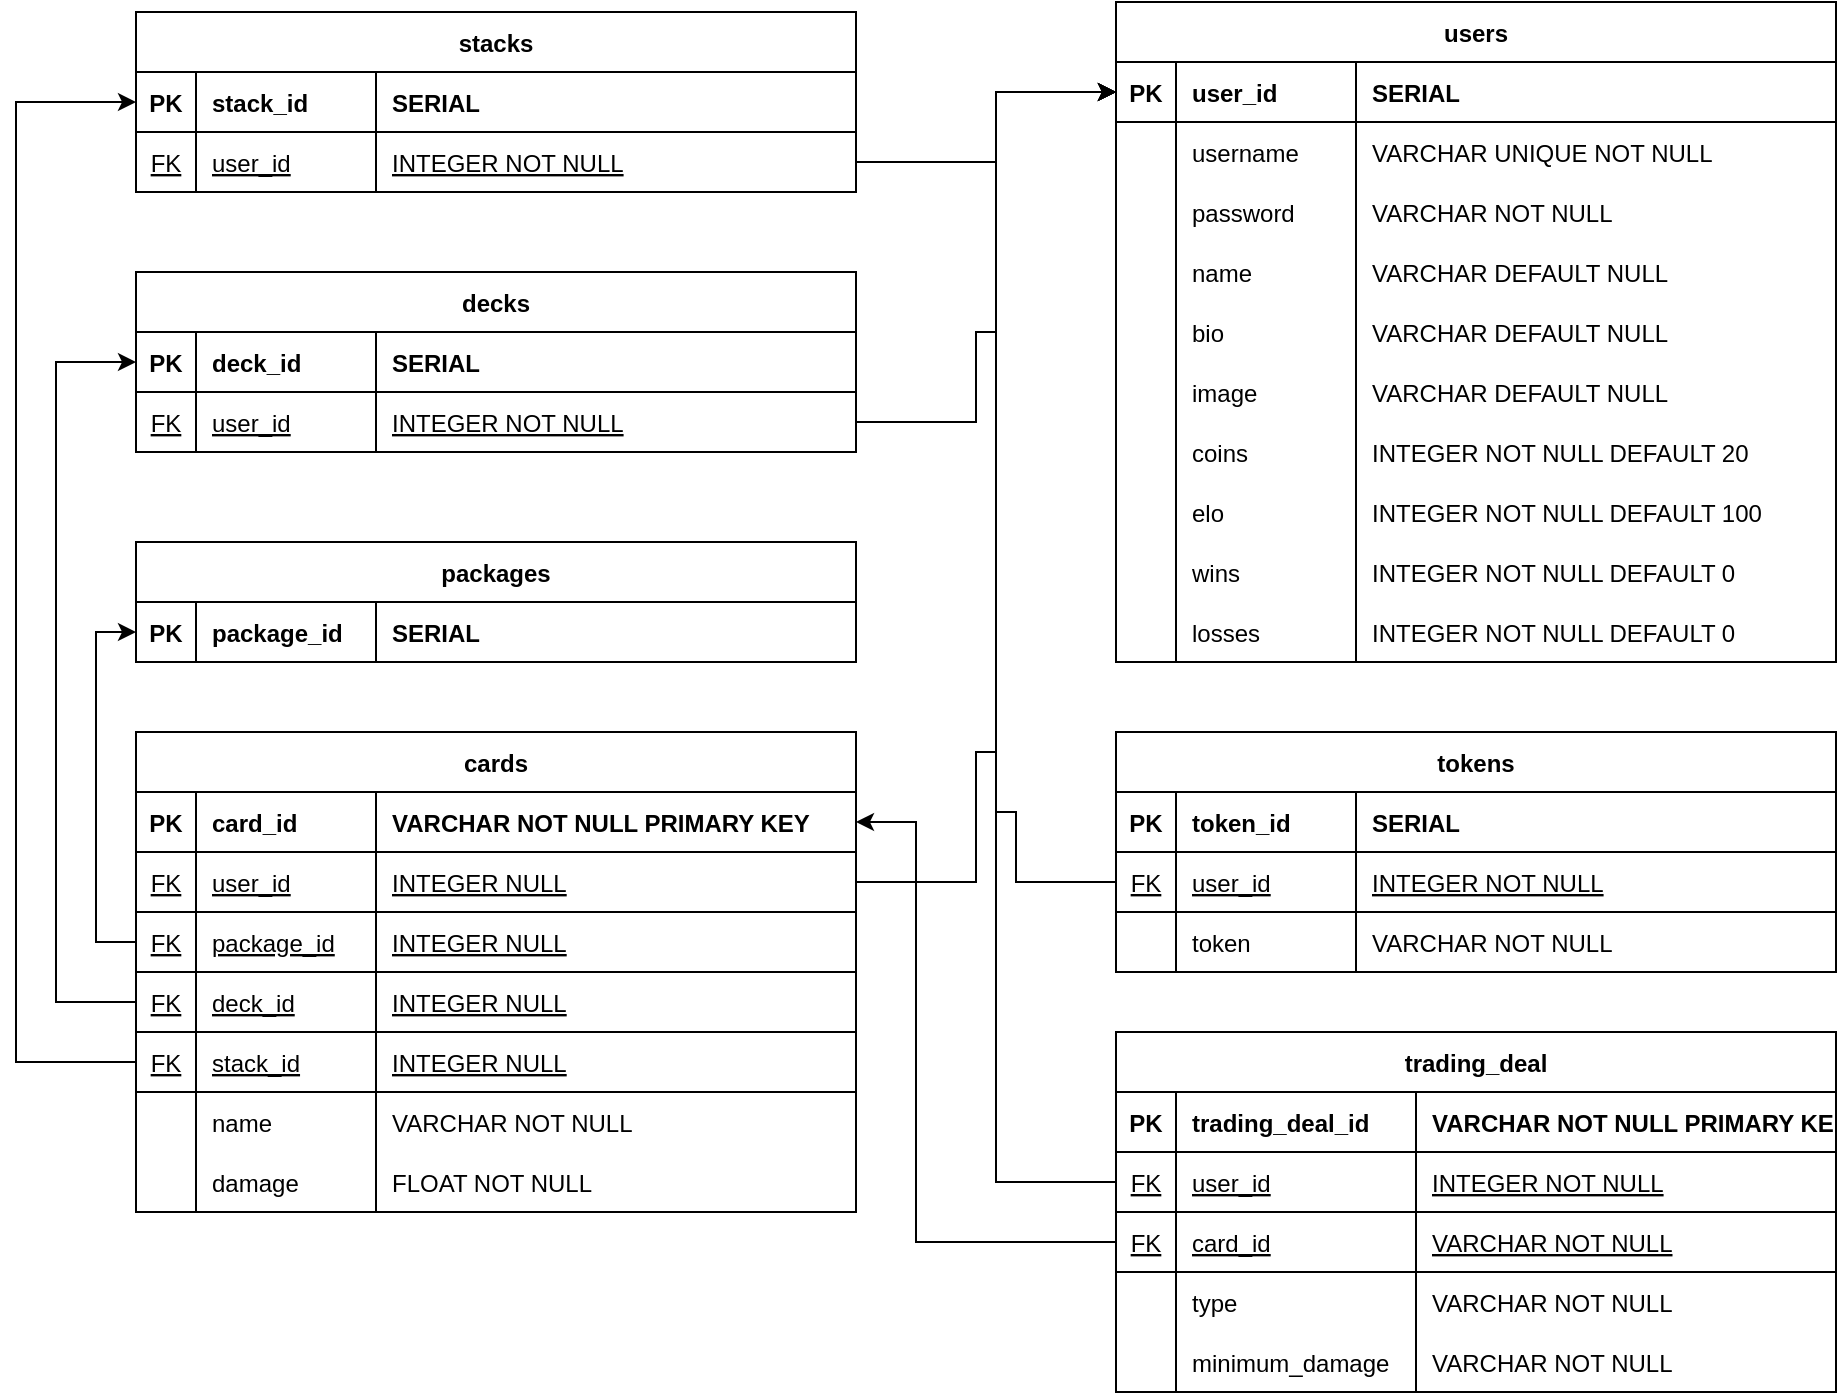 <mxfile version="20.7.4" type="device"><diagram id="R2lEEEUBdFMjLlhIrx00" name="Page-1"><mxGraphModel dx="1434" dy="2954" grid="1" gridSize="10" guides="1" tooltips="1" connect="1" arrows="1" fold="1" page="1" pageScale="1" pageWidth="850" pageHeight="1100" math="0" shadow="0" extFonts="Permanent Marker^https://fonts.googleapis.com/css?family=Permanent+Marker"><root><mxCell id="0"/><mxCell id="1" parent="0"/><mxCell id="C-vyLk0tnHw3VtMMgP7b-23" value="users" style="shape=table;startSize=30;container=1;collapsible=1;childLayout=tableLayout;fixedRows=1;rowLines=0;fontStyle=1;align=center;resizeLast=1;" parent="1" vertex="1"><mxGeometry x="580" y="-1225" width="360" height="330" as="geometry"/></mxCell><mxCell id="C-vyLk0tnHw3VtMMgP7b-24" value="" style="shape=partialRectangle;collapsible=0;dropTarget=0;pointerEvents=0;fillColor=none;points=[[0,0.5],[1,0.5]];portConstraint=eastwest;top=0;left=0;right=0;bottom=1;" parent="C-vyLk0tnHw3VtMMgP7b-23" vertex="1"><mxGeometry y="30" width="360" height="30" as="geometry"/></mxCell><mxCell id="C-vyLk0tnHw3VtMMgP7b-25" value="PK" style="shape=partialRectangle;overflow=hidden;connectable=0;fillColor=none;top=0;left=0;bottom=0;right=0;fontStyle=1;" parent="C-vyLk0tnHw3VtMMgP7b-24" vertex="1"><mxGeometry width="30" height="30" as="geometry"><mxRectangle width="30" height="30" as="alternateBounds"/></mxGeometry></mxCell><mxCell id="C-vyLk0tnHw3VtMMgP7b-26" value="user_id" style="shape=partialRectangle;overflow=hidden;connectable=0;fillColor=none;top=0;left=0;bottom=0;right=0;align=left;spacingLeft=6;fontStyle=1;" parent="C-vyLk0tnHw3VtMMgP7b-24" vertex="1"><mxGeometry x="30" width="90" height="30" as="geometry"><mxRectangle width="90" height="30" as="alternateBounds"/></mxGeometry></mxCell><mxCell id="rSZp_omlOljkNJAU138e-1" value="SERIAL" style="shape=partialRectangle;overflow=hidden;connectable=0;fillColor=none;top=0;left=0;bottom=0;right=0;align=left;spacingLeft=6;fontStyle=1;" parent="C-vyLk0tnHw3VtMMgP7b-24" vertex="1"><mxGeometry x="120" width="240" height="30" as="geometry"><mxRectangle width="240" height="30" as="alternateBounds"/></mxGeometry></mxCell><mxCell id="SYogn2yczXqjX1dVd2ok-5" style="shape=partialRectangle;collapsible=0;dropTarget=0;pointerEvents=0;fillColor=none;points=[[0,0.5],[1,0.5]];portConstraint=eastwest;top=0;left=0;right=0;bottom=0;" parent="C-vyLk0tnHw3VtMMgP7b-23" vertex="1"><mxGeometry y="60" width="360" height="30" as="geometry"/></mxCell><mxCell id="SYogn2yczXqjX1dVd2ok-6" style="shape=partialRectangle;overflow=hidden;connectable=0;fillColor=none;top=0;left=0;bottom=0;right=0;" parent="SYogn2yczXqjX1dVd2ok-5" vertex="1"><mxGeometry width="30" height="30" as="geometry"><mxRectangle width="30" height="30" as="alternateBounds"/></mxGeometry></mxCell><mxCell id="SYogn2yczXqjX1dVd2ok-7" value="username" style="shape=partialRectangle;overflow=hidden;connectable=0;fillColor=none;top=0;left=0;bottom=0;right=0;align=left;spacingLeft=6;" parent="SYogn2yczXqjX1dVd2ok-5" vertex="1"><mxGeometry x="30" width="90" height="30" as="geometry"><mxRectangle width="90" height="30" as="alternateBounds"/></mxGeometry></mxCell><mxCell id="SYogn2yczXqjX1dVd2ok-8" value="VARCHAR UNIQUE NOT NULL" style="shape=partialRectangle;overflow=hidden;connectable=0;fillColor=none;top=0;left=0;bottom=0;right=0;align=left;spacingLeft=6;" parent="SYogn2yczXqjX1dVd2ok-5" vertex="1"><mxGeometry x="120" width="240" height="30" as="geometry"><mxRectangle width="240" height="30" as="alternateBounds"/></mxGeometry></mxCell><mxCell id="rSZp_omlOljkNJAU138e-3" style="shape=partialRectangle;collapsible=0;dropTarget=0;pointerEvents=0;fillColor=none;points=[[0,0.5],[1,0.5]];portConstraint=eastwest;top=0;left=0;right=0;bottom=0;" parent="C-vyLk0tnHw3VtMMgP7b-23" vertex="1"><mxGeometry y="90" width="360" height="30" as="geometry"/></mxCell><mxCell id="rSZp_omlOljkNJAU138e-4" style="shape=partialRectangle;overflow=hidden;connectable=0;fillColor=none;top=0;left=0;bottom=0;right=0;" parent="rSZp_omlOljkNJAU138e-3" vertex="1"><mxGeometry width="30" height="30" as="geometry"><mxRectangle width="30" height="30" as="alternateBounds"/></mxGeometry></mxCell><mxCell id="rSZp_omlOljkNJAU138e-5" value="password" style="shape=partialRectangle;overflow=hidden;connectable=0;fillColor=none;top=0;left=0;bottom=0;right=0;align=left;spacingLeft=6;" parent="rSZp_omlOljkNJAU138e-3" vertex="1"><mxGeometry x="30" width="90" height="30" as="geometry"><mxRectangle width="90" height="30" as="alternateBounds"/></mxGeometry></mxCell><mxCell id="rSZp_omlOljkNJAU138e-6" value="VARCHAR NOT NULL" style="shape=partialRectangle;overflow=hidden;connectable=0;fillColor=none;top=0;left=0;bottom=0;right=0;align=left;spacingLeft=6;" parent="rSZp_omlOljkNJAU138e-3" vertex="1"><mxGeometry x="120" width="240" height="30" as="geometry"><mxRectangle width="240" height="30" as="alternateBounds"/></mxGeometry></mxCell><mxCell id="SYogn2yczXqjX1dVd2ok-9" style="shape=partialRectangle;collapsible=0;dropTarget=0;pointerEvents=0;fillColor=none;points=[[0,0.5],[1,0.5]];portConstraint=eastwest;top=0;left=0;right=0;bottom=0;" parent="C-vyLk0tnHw3VtMMgP7b-23" vertex="1"><mxGeometry y="120" width="360" height="30" as="geometry"/></mxCell><mxCell id="SYogn2yczXqjX1dVd2ok-10" style="shape=partialRectangle;overflow=hidden;connectable=0;fillColor=none;top=0;left=0;bottom=0;right=0;" parent="SYogn2yczXqjX1dVd2ok-9" vertex="1"><mxGeometry width="30" height="30" as="geometry"><mxRectangle width="30" height="30" as="alternateBounds"/></mxGeometry></mxCell><mxCell id="SYogn2yczXqjX1dVd2ok-11" value="name" style="shape=partialRectangle;overflow=hidden;connectable=0;fillColor=none;top=0;left=0;bottom=0;right=0;align=left;spacingLeft=6;" parent="SYogn2yczXqjX1dVd2ok-9" vertex="1"><mxGeometry x="30" width="90" height="30" as="geometry"><mxRectangle width="90" height="30" as="alternateBounds"/></mxGeometry></mxCell><mxCell id="SYogn2yczXqjX1dVd2ok-12" value="VARCHAR DEFAULT NULL" style="shape=partialRectangle;overflow=hidden;connectable=0;fillColor=none;top=0;left=0;bottom=0;right=0;align=left;spacingLeft=6;" parent="SYogn2yczXqjX1dVd2ok-9" vertex="1"><mxGeometry x="120" width="240" height="30" as="geometry"><mxRectangle width="240" height="30" as="alternateBounds"/></mxGeometry></mxCell><mxCell id="SYogn2yczXqjX1dVd2ok-17" style="shape=partialRectangle;collapsible=0;dropTarget=0;pointerEvents=0;fillColor=none;points=[[0,0.5],[1,0.5]];portConstraint=eastwest;top=0;left=0;right=0;bottom=0;" parent="C-vyLk0tnHw3VtMMgP7b-23" vertex="1"><mxGeometry y="150" width="360" height="30" as="geometry"/></mxCell><mxCell id="SYogn2yczXqjX1dVd2ok-18" style="shape=partialRectangle;overflow=hidden;connectable=0;fillColor=none;top=0;left=0;bottom=0;right=0;" parent="SYogn2yczXqjX1dVd2ok-17" vertex="1"><mxGeometry width="30" height="30" as="geometry"><mxRectangle width="30" height="30" as="alternateBounds"/></mxGeometry></mxCell><mxCell id="SYogn2yczXqjX1dVd2ok-19" value="bio" style="shape=partialRectangle;overflow=hidden;connectable=0;fillColor=none;top=0;left=0;bottom=0;right=0;align=left;spacingLeft=6;" parent="SYogn2yczXqjX1dVd2ok-17" vertex="1"><mxGeometry x="30" width="90" height="30" as="geometry"><mxRectangle width="90" height="30" as="alternateBounds"/></mxGeometry></mxCell><mxCell id="SYogn2yczXqjX1dVd2ok-20" value="VARCHAR DEFAULT NULL" style="shape=partialRectangle;overflow=hidden;connectable=0;fillColor=none;top=0;left=0;bottom=0;right=0;align=left;spacingLeft=6;" parent="SYogn2yczXqjX1dVd2ok-17" vertex="1"><mxGeometry x="120" width="240" height="30" as="geometry"><mxRectangle width="240" height="30" as="alternateBounds"/></mxGeometry></mxCell><mxCell id="SYogn2yczXqjX1dVd2ok-21" style="shape=partialRectangle;collapsible=0;dropTarget=0;pointerEvents=0;fillColor=none;points=[[0,0.5],[1,0.5]];portConstraint=eastwest;top=0;left=0;right=0;bottom=0;" parent="C-vyLk0tnHw3VtMMgP7b-23" vertex="1"><mxGeometry y="180" width="360" height="30" as="geometry"/></mxCell><mxCell id="SYogn2yczXqjX1dVd2ok-22" style="shape=partialRectangle;overflow=hidden;connectable=0;fillColor=none;top=0;left=0;bottom=0;right=0;" parent="SYogn2yczXqjX1dVd2ok-21" vertex="1"><mxGeometry width="30" height="30" as="geometry"><mxRectangle width="30" height="30" as="alternateBounds"/></mxGeometry></mxCell><mxCell id="SYogn2yczXqjX1dVd2ok-23" value="image" style="shape=partialRectangle;overflow=hidden;connectable=0;fillColor=none;top=0;left=0;bottom=0;right=0;align=left;spacingLeft=6;" parent="SYogn2yczXqjX1dVd2ok-21" vertex="1"><mxGeometry x="30" width="90" height="30" as="geometry"><mxRectangle width="90" height="30" as="alternateBounds"/></mxGeometry></mxCell><mxCell id="SYogn2yczXqjX1dVd2ok-24" value="VARCHAR DEFAULT NULL" style="shape=partialRectangle;overflow=hidden;connectable=0;fillColor=none;top=0;left=0;bottom=0;right=0;align=left;spacingLeft=6;" parent="SYogn2yczXqjX1dVd2ok-21" vertex="1"><mxGeometry x="120" width="240" height="30" as="geometry"><mxRectangle width="240" height="30" as="alternateBounds"/></mxGeometry></mxCell><mxCell id="rSZp_omlOljkNJAU138e-19" style="shape=partialRectangle;collapsible=0;dropTarget=0;pointerEvents=0;fillColor=none;points=[[0,0.5],[1,0.5]];portConstraint=eastwest;top=0;left=0;right=0;bottom=0;" parent="C-vyLk0tnHw3VtMMgP7b-23" vertex="1"><mxGeometry y="210" width="360" height="30" as="geometry"/></mxCell><mxCell id="rSZp_omlOljkNJAU138e-20" style="shape=partialRectangle;overflow=hidden;connectable=0;fillColor=none;top=0;left=0;bottom=0;right=0;" parent="rSZp_omlOljkNJAU138e-19" vertex="1"><mxGeometry width="30" height="30" as="geometry"><mxRectangle width="30" height="30" as="alternateBounds"/></mxGeometry></mxCell><mxCell id="rSZp_omlOljkNJAU138e-21" value="coins" style="shape=partialRectangle;overflow=hidden;connectable=0;fillColor=none;top=0;left=0;bottom=0;right=0;align=left;spacingLeft=6;" parent="rSZp_omlOljkNJAU138e-19" vertex="1"><mxGeometry x="30" width="90" height="30" as="geometry"><mxRectangle width="90" height="30" as="alternateBounds"/></mxGeometry></mxCell><mxCell id="rSZp_omlOljkNJAU138e-22" value="INTEGER NOT NULL DEFAULT 20" style="shape=partialRectangle;overflow=hidden;connectable=0;fillColor=none;top=0;left=0;bottom=0;right=0;align=left;spacingLeft=6;" parent="rSZp_omlOljkNJAU138e-19" vertex="1"><mxGeometry x="120" width="240" height="30" as="geometry"><mxRectangle width="240" height="30" as="alternateBounds"/></mxGeometry></mxCell><mxCell id="rSZp_omlOljkNJAU138e-15" style="shape=partialRectangle;collapsible=0;dropTarget=0;pointerEvents=0;fillColor=none;points=[[0,0.5],[1,0.5]];portConstraint=eastwest;top=0;left=0;right=0;bottom=0;" parent="C-vyLk0tnHw3VtMMgP7b-23" vertex="1"><mxGeometry y="240" width="360" height="30" as="geometry"/></mxCell><mxCell id="rSZp_omlOljkNJAU138e-16" style="shape=partialRectangle;overflow=hidden;connectable=0;fillColor=none;top=0;left=0;bottom=0;right=0;" parent="rSZp_omlOljkNJAU138e-15" vertex="1"><mxGeometry width="30" height="30" as="geometry"><mxRectangle width="30" height="30" as="alternateBounds"/></mxGeometry></mxCell><mxCell id="rSZp_omlOljkNJAU138e-17" value="elo" style="shape=partialRectangle;overflow=hidden;connectable=0;fillColor=none;top=0;left=0;bottom=0;right=0;align=left;spacingLeft=6;" parent="rSZp_omlOljkNJAU138e-15" vertex="1"><mxGeometry x="30" width="90" height="30" as="geometry"><mxRectangle width="90" height="30" as="alternateBounds"/></mxGeometry></mxCell><mxCell id="rSZp_omlOljkNJAU138e-18" value="INTEGER NOT NULL DEFAULT 100" style="shape=partialRectangle;overflow=hidden;connectable=0;fillColor=none;top=0;left=0;bottom=0;right=0;align=left;spacingLeft=6;" parent="rSZp_omlOljkNJAU138e-15" vertex="1"><mxGeometry x="120" width="240" height="30" as="geometry"><mxRectangle width="240" height="30" as="alternateBounds"/></mxGeometry></mxCell><mxCell id="SYogn2yczXqjX1dVd2ok-25" style="shape=partialRectangle;collapsible=0;dropTarget=0;pointerEvents=0;fillColor=none;points=[[0,0.5],[1,0.5]];portConstraint=eastwest;top=0;left=0;right=0;bottom=0;" parent="C-vyLk0tnHw3VtMMgP7b-23" vertex="1"><mxGeometry y="270" width="360" height="30" as="geometry"/></mxCell><mxCell id="SYogn2yczXqjX1dVd2ok-26" style="shape=partialRectangle;overflow=hidden;connectable=0;fillColor=none;top=0;left=0;bottom=0;right=0;" parent="SYogn2yczXqjX1dVd2ok-25" vertex="1"><mxGeometry width="30" height="30" as="geometry"><mxRectangle width="30" height="30" as="alternateBounds"/></mxGeometry></mxCell><mxCell id="SYogn2yczXqjX1dVd2ok-27" value="wins" style="shape=partialRectangle;overflow=hidden;connectable=0;fillColor=none;top=0;left=0;bottom=0;right=0;align=left;spacingLeft=6;" parent="SYogn2yczXqjX1dVd2ok-25" vertex="1"><mxGeometry x="30" width="90" height="30" as="geometry"><mxRectangle width="90" height="30" as="alternateBounds"/></mxGeometry></mxCell><mxCell id="SYogn2yczXqjX1dVd2ok-28" value="INTEGER NOT NULL DEFAULT 0" style="shape=partialRectangle;overflow=hidden;connectable=0;fillColor=none;top=0;left=0;bottom=0;right=0;align=left;spacingLeft=6;" parent="SYogn2yczXqjX1dVd2ok-25" vertex="1"><mxGeometry x="120" width="240" height="30" as="geometry"><mxRectangle width="240" height="30" as="alternateBounds"/></mxGeometry></mxCell><mxCell id="SYogn2yczXqjX1dVd2ok-29" style="shape=partialRectangle;collapsible=0;dropTarget=0;pointerEvents=0;fillColor=none;points=[[0,0.5],[1,0.5]];portConstraint=eastwest;top=0;left=0;right=0;bottom=0;" parent="C-vyLk0tnHw3VtMMgP7b-23" vertex="1"><mxGeometry y="300" width="360" height="30" as="geometry"/></mxCell><mxCell id="SYogn2yczXqjX1dVd2ok-30" style="shape=partialRectangle;overflow=hidden;connectable=0;fillColor=none;top=0;left=0;bottom=0;right=0;" parent="SYogn2yczXqjX1dVd2ok-29" vertex="1"><mxGeometry width="30" height="30" as="geometry"><mxRectangle width="30" height="30" as="alternateBounds"/></mxGeometry></mxCell><mxCell id="SYogn2yczXqjX1dVd2ok-31" value="losses" style="shape=partialRectangle;overflow=hidden;connectable=0;fillColor=none;top=0;left=0;bottom=0;right=0;align=left;spacingLeft=6;" parent="SYogn2yczXqjX1dVd2ok-29" vertex="1"><mxGeometry x="30" width="90" height="30" as="geometry"><mxRectangle width="90" height="30" as="alternateBounds"/></mxGeometry></mxCell><mxCell id="SYogn2yczXqjX1dVd2ok-32" value="INTEGER NOT NULL DEFAULT 0" style="shape=partialRectangle;overflow=hidden;connectable=0;fillColor=none;top=0;left=0;bottom=0;right=0;align=left;spacingLeft=6;" parent="SYogn2yczXqjX1dVd2ok-29" vertex="1"><mxGeometry x="120" width="240" height="30" as="geometry"><mxRectangle width="240" height="30" as="alternateBounds"/></mxGeometry></mxCell><mxCell id="rSZp_omlOljkNJAU138e-23" value="cards" style="shape=table;startSize=30;container=1;collapsible=1;childLayout=tableLayout;fixedRows=1;rowLines=0;fontStyle=1;align=center;resizeLast=1;" parent="1" vertex="1"><mxGeometry x="90" y="-860" width="360" height="240" as="geometry"/></mxCell><mxCell id="rSZp_omlOljkNJAU138e-24" value="" style="shape=partialRectangle;collapsible=0;dropTarget=0;pointerEvents=0;fillColor=none;points=[[0,0.5],[1,0.5]];portConstraint=eastwest;top=0;left=0;right=0;bottom=1;" parent="rSZp_omlOljkNJAU138e-23" vertex="1"><mxGeometry y="30" width="360" height="30" as="geometry"/></mxCell><mxCell id="rSZp_omlOljkNJAU138e-25" value="PK" style="shape=partialRectangle;overflow=hidden;connectable=0;fillColor=none;top=0;left=0;bottom=0;right=0;fontStyle=1;" parent="rSZp_omlOljkNJAU138e-24" vertex="1"><mxGeometry width="30" height="30" as="geometry"><mxRectangle width="30" height="30" as="alternateBounds"/></mxGeometry></mxCell><mxCell id="rSZp_omlOljkNJAU138e-26" value="card_id" style="shape=partialRectangle;overflow=hidden;connectable=0;fillColor=none;top=0;left=0;bottom=0;right=0;align=left;spacingLeft=6;fontStyle=1;" parent="rSZp_omlOljkNJAU138e-24" vertex="1"><mxGeometry x="30" width="90" height="30" as="geometry"><mxRectangle width="90" height="30" as="alternateBounds"/></mxGeometry></mxCell><mxCell id="rSZp_omlOljkNJAU138e-27" value="VARCHAR NOT NULL PRIMARY KEY" style="shape=partialRectangle;overflow=hidden;connectable=0;fillColor=none;top=0;left=0;bottom=0;right=0;align=left;spacingLeft=6;fontStyle=1;" parent="rSZp_omlOljkNJAU138e-24" vertex="1"><mxGeometry x="120" width="240" height="30" as="geometry"><mxRectangle width="240" height="30" as="alternateBounds"/></mxGeometry></mxCell><mxCell id="Qc7OhtbGUV7cJ6uBpTXc-5" style="shape=partialRectangle;collapsible=0;dropTarget=0;pointerEvents=0;fillColor=none;points=[[0,0.5],[1,0.5]];portConstraint=eastwest;top=0;left=0;right=0;bottom=1;" parent="rSZp_omlOljkNJAU138e-23" vertex="1"><mxGeometry y="60" width="360" height="30" as="geometry"/></mxCell><mxCell id="Qc7OhtbGUV7cJ6uBpTXc-6" value="FK" style="shape=partialRectangle;overflow=hidden;connectable=0;fillColor=none;top=0;left=0;bottom=0;right=0;fontStyle=4;" parent="Qc7OhtbGUV7cJ6uBpTXc-5" vertex="1"><mxGeometry width="30" height="30" as="geometry"><mxRectangle width="30" height="30" as="alternateBounds"/></mxGeometry></mxCell><mxCell id="Qc7OhtbGUV7cJ6uBpTXc-7" value="user_id" style="shape=partialRectangle;overflow=hidden;connectable=0;fillColor=none;top=0;left=0;bottom=0;right=0;align=left;spacingLeft=6;fontStyle=4;" parent="Qc7OhtbGUV7cJ6uBpTXc-5" vertex="1"><mxGeometry x="30" width="90" height="30" as="geometry"><mxRectangle width="90" height="30" as="alternateBounds"/></mxGeometry></mxCell><mxCell id="Qc7OhtbGUV7cJ6uBpTXc-8" value="INTEGER NULL" style="shape=partialRectangle;overflow=hidden;connectable=0;fillColor=none;top=0;left=0;bottom=0;right=0;align=left;spacingLeft=6;fontStyle=4;" parent="Qc7OhtbGUV7cJ6uBpTXc-5" vertex="1"><mxGeometry x="120" width="240" height="30" as="geometry"><mxRectangle width="240" height="30" as="alternateBounds"/></mxGeometry></mxCell><mxCell id="sDhqu9WBD3jrt-rAg6xA-1" style="shape=partialRectangle;collapsible=0;dropTarget=0;pointerEvents=0;fillColor=none;points=[[0,0.5],[1,0.5]];portConstraint=eastwest;top=0;left=0;right=0;bottom=1;" vertex="1" parent="rSZp_omlOljkNJAU138e-23"><mxGeometry y="90" width="360" height="30" as="geometry"/></mxCell><mxCell id="sDhqu9WBD3jrt-rAg6xA-2" value="FK" style="shape=partialRectangle;overflow=hidden;connectable=0;fillColor=none;top=0;left=0;bottom=0;right=0;fontStyle=4;" vertex="1" parent="sDhqu9WBD3jrt-rAg6xA-1"><mxGeometry width="30" height="30" as="geometry"><mxRectangle width="30" height="30" as="alternateBounds"/></mxGeometry></mxCell><mxCell id="sDhqu9WBD3jrt-rAg6xA-3" value="package_id" style="shape=partialRectangle;overflow=hidden;connectable=0;fillColor=none;top=0;left=0;bottom=0;right=0;align=left;spacingLeft=6;fontStyle=4;" vertex="1" parent="sDhqu9WBD3jrt-rAg6xA-1"><mxGeometry x="30" width="90" height="30" as="geometry"><mxRectangle width="90" height="30" as="alternateBounds"/></mxGeometry></mxCell><mxCell id="sDhqu9WBD3jrt-rAg6xA-4" value="INTEGER NULL" style="shape=partialRectangle;overflow=hidden;connectable=0;fillColor=none;top=0;left=0;bottom=0;right=0;align=left;spacingLeft=6;fontStyle=4;" vertex="1" parent="sDhqu9WBD3jrt-rAg6xA-1"><mxGeometry x="120" width="240" height="30" as="geometry"><mxRectangle width="240" height="30" as="alternateBounds"/></mxGeometry></mxCell><mxCell id="sDhqu9WBD3jrt-rAg6xA-9" style="shape=partialRectangle;collapsible=0;dropTarget=0;pointerEvents=0;fillColor=none;points=[[0,0.5],[1,0.5]];portConstraint=eastwest;top=0;left=0;right=0;bottom=1;" vertex="1" parent="rSZp_omlOljkNJAU138e-23"><mxGeometry y="120" width="360" height="30" as="geometry"/></mxCell><mxCell id="sDhqu9WBD3jrt-rAg6xA-10" value="FK" style="shape=partialRectangle;overflow=hidden;connectable=0;fillColor=none;top=0;left=0;bottom=0;right=0;fontStyle=4;" vertex="1" parent="sDhqu9WBD3jrt-rAg6xA-9"><mxGeometry width="30" height="30" as="geometry"><mxRectangle width="30" height="30" as="alternateBounds"/></mxGeometry></mxCell><mxCell id="sDhqu9WBD3jrt-rAg6xA-11" value="deck_id" style="shape=partialRectangle;overflow=hidden;connectable=0;fillColor=none;top=0;left=0;bottom=0;right=0;align=left;spacingLeft=6;fontStyle=4;" vertex="1" parent="sDhqu9WBD3jrt-rAg6xA-9"><mxGeometry x="30" width="90" height="30" as="geometry"><mxRectangle width="90" height="30" as="alternateBounds"/></mxGeometry></mxCell><mxCell id="sDhqu9WBD3jrt-rAg6xA-12" value="INTEGER NULL" style="shape=partialRectangle;overflow=hidden;connectable=0;fillColor=none;top=0;left=0;bottom=0;right=0;align=left;spacingLeft=6;fontStyle=4;" vertex="1" parent="sDhqu9WBD3jrt-rAg6xA-9"><mxGeometry x="120" width="240" height="30" as="geometry"><mxRectangle width="240" height="30" as="alternateBounds"/></mxGeometry></mxCell><mxCell id="sDhqu9WBD3jrt-rAg6xA-5" style="shape=partialRectangle;collapsible=0;dropTarget=0;pointerEvents=0;fillColor=none;points=[[0,0.5],[1,0.5]];portConstraint=eastwest;top=0;left=0;right=0;bottom=1;" vertex="1" parent="rSZp_omlOljkNJAU138e-23"><mxGeometry y="150" width="360" height="30" as="geometry"/></mxCell><mxCell id="sDhqu9WBD3jrt-rAg6xA-6" value="FK" style="shape=partialRectangle;overflow=hidden;connectable=0;fillColor=none;top=0;left=0;bottom=0;right=0;fontStyle=4;" vertex="1" parent="sDhqu9WBD3jrt-rAg6xA-5"><mxGeometry width="30" height="30" as="geometry"><mxRectangle width="30" height="30" as="alternateBounds"/></mxGeometry></mxCell><mxCell id="sDhqu9WBD3jrt-rAg6xA-7" value="stack_id" style="shape=partialRectangle;overflow=hidden;connectable=0;fillColor=none;top=0;left=0;bottom=0;right=0;align=left;spacingLeft=6;fontStyle=4;" vertex="1" parent="sDhqu9WBD3jrt-rAg6xA-5"><mxGeometry x="30" width="90" height="30" as="geometry"><mxRectangle width="90" height="30" as="alternateBounds"/></mxGeometry></mxCell><mxCell id="sDhqu9WBD3jrt-rAg6xA-8" value="INTEGER NULL" style="shape=partialRectangle;overflow=hidden;connectable=0;fillColor=none;top=0;left=0;bottom=0;right=0;align=left;spacingLeft=6;fontStyle=4;" vertex="1" parent="sDhqu9WBD3jrt-rAg6xA-5"><mxGeometry x="120" width="240" height="30" as="geometry"><mxRectangle width="240" height="30" as="alternateBounds"/></mxGeometry></mxCell><mxCell id="rSZp_omlOljkNJAU138e-32" value="" style="shape=partialRectangle;collapsible=0;dropTarget=0;pointerEvents=0;fillColor=none;points=[[0,0.5],[1,0.5]];portConstraint=eastwest;top=0;left=0;right=0;bottom=0;" parent="rSZp_omlOljkNJAU138e-23" vertex="1"><mxGeometry y="180" width="360" height="30" as="geometry"/></mxCell><mxCell id="rSZp_omlOljkNJAU138e-33" value="" style="shape=partialRectangle;overflow=hidden;connectable=0;fillColor=none;top=0;left=0;bottom=0;right=0;" parent="rSZp_omlOljkNJAU138e-32" vertex="1"><mxGeometry width="30" height="30" as="geometry"><mxRectangle width="30" height="30" as="alternateBounds"/></mxGeometry></mxCell><mxCell id="rSZp_omlOljkNJAU138e-34" value="name" style="shape=partialRectangle;overflow=hidden;connectable=0;fillColor=none;top=0;left=0;bottom=0;right=0;align=left;spacingLeft=6;" parent="rSZp_omlOljkNJAU138e-32" vertex="1"><mxGeometry x="30" width="90" height="30" as="geometry"><mxRectangle width="90" height="30" as="alternateBounds"/></mxGeometry></mxCell><mxCell id="rSZp_omlOljkNJAU138e-35" value="VARCHAR NOT NULL" style="shape=partialRectangle;overflow=hidden;connectable=0;fillColor=none;top=0;left=0;bottom=0;right=0;align=left;spacingLeft=6;" parent="rSZp_omlOljkNJAU138e-32" vertex="1"><mxGeometry x="120" width="240" height="30" as="geometry"><mxRectangle width="240" height="30" as="alternateBounds"/></mxGeometry></mxCell><mxCell id="rSZp_omlOljkNJAU138e-36" style="shape=partialRectangle;collapsible=0;dropTarget=0;pointerEvents=0;fillColor=none;points=[[0,0.5],[1,0.5]];portConstraint=eastwest;top=0;left=0;right=0;bottom=0;" parent="rSZp_omlOljkNJAU138e-23" vertex="1"><mxGeometry y="210" width="360" height="30" as="geometry"/></mxCell><mxCell id="rSZp_omlOljkNJAU138e-37" style="shape=partialRectangle;overflow=hidden;connectable=0;fillColor=none;top=0;left=0;bottom=0;right=0;" parent="rSZp_omlOljkNJAU138e-36" vertex="1"><mxGeometry width="30" height="30" as="geometry"><mxRectangle width="30" height="30" as="alternateBounds"/></mxGeometry></mxCell><mxCell id="rSZp_omlOljkNJAU138e-38" value="damage" style="shape=partialRectangle;overflow=hidden;connectable=0;fillColor=none;top=0;left=0;bottom=0;right=0;align=left;spacingLeft=6;" parent="rSZp_omlOljkNJAU138e-36" vertex="1"><mxGeometry x="30" width="90" height="30" as="geometry"><mxRectangle width="90" height="30" as="alternateBounds"/></mxGeometry></mxCell><mxCell id="rSZp_omlOljkNJAU138e-39" value="FLOAT NOT NULL" style="shape=partialRectangle;overflow=hidden;connectable=0;fillColor=none;top=0;left=0;bottom=0;right=0;align=left;spacingLeft=6;" parent="rSZp_omlOljkNJAU138e-36" vertex="1"><mxGeometry x="120" width="240" height="30" as="geometry"><mxRectangle width="240" height="30" as="alternateBounds"/></mxGeometry></mxCell><mxCell id="rSZp_omlOljkNJAU138e-52" value="stacks" style="shape=table;startSize=30;container=1;collapsible=1;childLayout=tableLayout;fixedRows=1;rowLines=0;fontStyle=1;align=center;resizeLast=1;" parent="1" vertex="1"><mxGeometry x="90.0" y="-1220" width="360" height="90" as="geometry"/></mxCell><mxCell id="rSZp_omlOljkNJAU138e-53" value="" style="shape=partialRectangle;collapsible=0;dropTarget=0;pointerEvents=0;fillColor=none;points=[[0,0.5],[1,0.5]];portConstraint=eastwest;top=0;left=0;right=0;bottom=1;" parent="rSZp_omlOljkNJAU138e-52" vertex="1"><mxGeometry y="30" width="360" height="30" as="geometry"/></mxCell><mxCell id="rSZp_omlOljkNJAU138e-54" value="PK" style="shape=partialRectangle;overflow=hidden;connectable=0;fillColor=none;top=0;left=0;bottom=0;right=0;fontStyle=1;" parent="rSZp_omlOljkNJAU138e-53" vertex="1"><mxGeometry width="30" height="30" as="geometry"><mxRectangle width="30" height="30" as="alternateBounds"/></mxGeometry></mxCell><mxCell id="rSZp_omlOljkNJAU138e-55" value="stack_id" style="shape=partialRectangle;overflow=hidden;connectable=0;fillColor=none;top=0;left=0;bottom=0;right=0;align=left;spacingLeft=6;fontStyle=1;" parent="rSZp_omlOljkNJAU138e-53" vertex="1"><mxGeometry x="30" width="90" height="30" as="geometry"><mxRectangle width="90" height="30" as="alternateBounds"/></mxGeometry></mxCell><mxCell id="rSZp_omlOljkNJAU138e-56" value="SERIAL" style="shape=partialRectangle;overflow=hidden;connectable=0;fillColor=none;top=0;left=0;bottom=0;right=0;align=left;spacingLeft=6;fontStyle=1;" parent="rSZp_omlOljkNJAU138e-53" vertex="1"><mxGeometry x="120" width="240" height="30" as="geometry"><mxRectangle width="240" height="30" as="alternateBounds"/></mxGeometry></mxCell><mxCell id="sDhqu9WBD3jrt-rAg6xA-13" style="shape=partialRectangle;collapsible=0;dropTarget=0;pointerEvents=0;fillColor=none;points=[[0,0.5],[1,0.5]];portConstraint=eastwest;top=0;left=0;right=0;bottom=1;" vertex="1" parent="rSZp_omlOljkNJAU138e-52"><mxGeometry y="60" width="360" height="30" as="geometry"/></mxCell><mxCell id="sDhqu9WBD3jrt-rAg6xA-14" value="FK" style="shape=partialRectangle;overflow=hidden;connectable=0;fillColor=none;top=0;left=0;bottom=0;right=0;fontStyle=4;" vertex="1" parent="sDhqu9WBD3jrt-rAg6xA-13"><mxGeometry width="30" height="30" as="geometry"><mxRectangle width="30" height="30" as="alternateBounds"/></mxGeometry></mxCell><mxCell id="sDhqu9WBD3jrt-rAg6xA-15" value="user_id" style="shape=partialRectangle;overflow=hidden;connectable=0;fillColor=none;top=0;left=0;bottom=0;right=0;align=left;spacingLeft=6;fontStyle=4;" vertex="1" parent="sDhqu9WBD3jrt-rAg6xA-13"><mxGeometry x="30" width="90" height="30" as="geometry"><mxRectangle width="90" height="30" as="alternateBounds"/></mxGeometry></mxCell><mxCell id="sDhqu9WBD3jrt-rAg6xA-16" value="INTEGER NOT NULL" style="shape=partialRectangle;overflow=hidden;connectable=0;fillColor=none;top=0;left=0;bottom=0;right=0;align=left;spacingLeft=6;fontStyle=4;" vertex="1" parent="sDhqu9WBD3jrt-rAg6xA-13"><mxGeometry x="120" width="240" height="30" as="geometry"><mxRectangle width="240" height="30" as="alternateBounds"/></mxGeometry></mxCell><mxCell id="-PoxLDOmsmlwObiF0ol2-22" value="tokens" style="shape=table;startSize=30;container=1;collapsible=1;childLayout=tableLayout;fixedRows=1;rowLines=0;fontStyle=1;align=center;resizeLast=1;" parent="1" vertex="1"><mxGeometry x="580" y="-860" width="360" height="120" as="geometry"/></mxCell><mxCell id="-PoxLDOmsmlwObiF0ol2-23" value="" style="shape=partialRectangle;collapsible=0;dropTarget=0;pointerEvents=0;fillColor=none;points=[[0,0.5],[1,0.5]];portConstraint=eastwest;top=0;left=0;right=0;bottom=1;" parent="-PoxLDOmsmlwObiF0ol2-22" vertex="1"><mxGeometry y="30" width="360" height="30" as="geometry"/></mxCell><mxCell id="-PoxLDOmsmlwObiF0ol2-24" value="PK" style="shape=partialRectangle;overflow=hidden;connectable=0;fillColor=none;top=0;left=0;bottom=0;right=0;fontStyle=1;" parent="-PoxLDOmsmlwObiF0ol2-23" vertex="1"><mxGeometry width="30" height="30" as="geometry"><mxRectangle width="30" height="30" as="alternateBounds"/></mxGeometry></mxCell><mxCell id="-PoxLDOmsmlwObiF0ol2-25" value="token_id" style="shape=partialRectangle;overflow=hidden;connectable=0;fillColor=none;top=0;left=0;bottom=0;right=0;align=left;spacingLeft=6;fontStyle=1;" parent="-PoxLDOmsmlwObiF0ol2-23" vertex="1"><mxGeometry x="30" width="90" height="30" as="geometry"><mxRectangle width="90" height="30" as="alternateBounds"/></mxGeometry></mxCell><mxCell id="-PoxLDOmsmlwObiF0ol2-26" value="SERIAL" style="shape=partialRectangle;overflow=hidden;connectable=0;fillColor=none;top=0;left=0;bottom=0;right=0;align=left;spacingLeft=6;fontStyle=1;" parent="-PoxLDOmsmlwObiF0ol2-23" vertex="1"><mxGeometry x="120" width="240" height="30" as="geometry"><mxRectangle width="240" height="30" as="alternateBounds"/></mxGeometry></mxCell><mxCell id="-PoxLDOmsmlwObiF0ol2-27" style="shape=partialRectangle;collapsible=0;dropTarget=0;pointerEvents=0;fillColor=none;points=[[0,0.5],[1,0.5]];portConstraint=eastwest;top=0;left=0;right=0;bottom=1;" parent="-PoxLDOmsmlwObiF0ol2-22" vertex="1"><mxGeometry y="60" width="360" height="30" as="geometry"/></mxCell><mxCell id="-PoxLDOmsmlwObiF0ol2-28" value="FK" style="shape=partialRectangle;overflow=hidden;connectable=0;fillColor=none;top=0;left=0;bottom=0;right=0;fontStyle=4;" parent="-PoxLDOmsmlwObiF0ol2-27" vertex="1"><mxGeometry width="30" height="30" as="geometry"><mxRectangle width="30" height="30" as="alternateBounds"/></mxGeometry></mxCell><mxCell id="-PoxLDOmsmlwObiF0ol2-29" value="user_id" style="shape=partialRectangle;overflow=hidden;connectable=0;fillColor=none;top=0;left=0;bottom=0;right=0;align=left;spacingLeft=6;fontStyle=4;" parent="-PoxLDOmsmlwObiF0ol2-27" vertex="1"><mxGeometry x="30" width="90" height="30" as="geometry"><mxRectangle width="90" height="30" as="alternateBounds"/></mxGeometry></mxCell><mxCell id="-PoxLDOmsmlwObiF0ol2-30" value="INTEGER NOT NULL" style="shape=partialRectangle;overflow=hidden;connectable=0;fillColor=none;top=0;left=0;bottom=0;right=0;align=left;spacingLeft=6;fontStyle=4;" parent="-PoxLDOmsmlwObiF0ol2-27" vertex="1"><mxGeometry x="120" width="240" height="30" as="geometry"><mxRectangle width="240" height="30" as="alternateBounds"/></mxGeometry></mxCell><mxCell id="-PoxLDOmsmlwObiF0ol2-31" value="" style="shape=partialRectangle;collapsible=0;dropTarget=0;pointerEvents=0;fillColor=none;points=[[0,0.5],[1,0.5]];portConstraint=eastwest;top=0;left=0;right=0;bottom=0;" parent="-PoxLDOmsmlwObiF0ol2-22" vertex="1"><mxGeometry y="90" width="360" height="30" as="geometry"/></mxCell><mxCell id="-PoxLDOmsmlwObiF0ol2-32" value="" style="shape=partialRectangle;overflow=hidden;connectable=0;fillColor=none;top=0;left=0;bottom=0;right=0;" parent="-PoxLDOmsmlwObiF0ol2-31" vertex="1"><mxGeometry width="30" height="30" as="geometry"><mxRectangle width="30" height="30" as="alternateBounds"/></mxGeometry></mxCell><mxCell id="-PoxLDOmsmlwObiF0ol2-33" value="token" style="shape=partialRectangle;overflow=hidden;connectable=0;fillColor=none;top=0;left=0;bottom=0;right=0;align=left;spacingLeft=6;" parent="-PoxLDOmsmlwObiF0ol2-31" vertex="1"><mxGeometry x="30" width="90" height="30" as="geometry"><mxRectangle width="90" height="30" as="alternateBounds"/></mxGeometry></mxCell><mxCell id="-PoxLDOmsmlwObiF0ol2-34" value="VARCHAR NOT NULL" style="shape=partialRectangle;overflow=hidden;connectable=0;fillColor=none;top=0;left=0;bottom=0;right=0;align=left;spacingLeft=6;" parent="-PoxLDOmsmlwObiF0ol2-31" vertex="1"><mxGeometry x="120" width="240" height="30" as="geometry"><mxRectangle width="240" height="30" as="alternateBounds"/></mxGeometry></mxCell><mxCell id="-PoxLDOmsmlwObiF0ol2-39" value="decks" style="shape=table;startSize=30;container=1;collapsible=1;childLayout=tableLayout;fixedRows=1;rowLines=0;fontStyle=1;align=center;resizeLast=1;" parent="1" vertex="1"><mxGeometry x="90" y="-1090" width="360" height="90" as="geometry"/></mxCell><mxCell id="-PoxLDOmsmlwObiF0ol2-40" value="" style="shape=partialRectangle;collapsible=0;dropTarget=0;pointerEvents=0;fillColor=none;points=[[0,0.5],[1,0.5]];portConstraint=eastwest;top=0;left=0;right=0;bottom=1;" parent="-PoxLDOmsmlwObiF0ol2-39" vertex="1"><mxGeometry y="30" width="360" height="30" as="geometry"/></mxCell><mxCell id="-PoxLDOmsmlwObiF0ol2-41" value="PK" style="shape=partialRectangle;overflow=hidden;connectable=0;fillColor=none;top=0;left=0;bottom=0;right=0;fontStyle=1;" parent="-PoxLDOmsmlwObiF0ol2-40" vertex="1"><mxGeometry width="30" height="30" as="geometry"><mxRectangle width="30" height="30" as="alternateBounds"/></mxGeometry></mxCell><mxCell id="-PoxLDOmsmlwObiF0ol2-42" value="deck_id" style="shape=partialRectangle;overflow=hidden;connectable=0;fillColor=none;top=0;left=0;bottom=0;right=0;align=left;spacingLeft=6;fontStyle=1;" parent="-PoxLDOmsmlwObiF0ol2-40" vertex="1"><mxGeometry x="30" width="90" height="30" as="geometry"><mxRectangle width="90" height="30" as="alternateBounds"/></mxGeometry></mxCell><mxCell id="-PoxLDOmsmlwObiF0ol2-43" value="SERIAL" style="shape=partialRectangle;overflow=hidden;connectable=0;fillColor=none;top=0;left=0;bottom=0;right=0;align=left;spacingLeft=6;fontStyle=1;" parent="-PoxLDOmsmlwObiF0ol2-40" vertex="1"><mxGeometry x="120" width="240" height="30" as="geometry"><mxRectangle width="240" height="30" as="alternateBounds"/></mxGeometry></mxCell><mxCell id="-PoxLDOmsmlwObiF0ol2-44" style="shape=partialRectangle;collapsible=0;dropTarget=0;pointerEvents=0;fillColor=none;points=[[0,0.5],[1,0.5]];portConstraint=eastwest;top=0;left=0;right=0;bottom=1;" parent="-PoxLDOmsmlwObiF0ol2-39" vertex="1"><mxGeometry y="60" width="360" height="30" as="geometry"/></mxCell><mxCell id="-PoxLDOmsmlwObiF0ol2-45" value="FK" style="shape=partialRectangle;overflow=hidden;connectable=0;fillColor=none;top=0;left=0;bottom=0;right=0;fontStyle=4;" parent="-PoxLDOmsmlwObiF0ol2-44" vertex="1"><mxGeometry width="30" height="30" as="geometry"><mxRectangle width="30" height="30" as="alternateBounds"/></mxGeometry></mxCell><mxCell id="-PoxLDOmsmlwObiF0ol2-46" value="user_id" style="shape=partialRectangle;overflow=hidden;connectable=0;fillColor=none;top=0;left=0;bottom=0;right=0;align=left;spacingLeft=6;fontStyle=4;" parent="-PoxLDOmsmlwObiF0ol2-44" vertex="1"><mxGeometry x="30" width="90" height="30" as="geometry"><mxRectangle width="90" height="30" as="alternateBounds"/></mxGeometry></mxCell><mxCell id="-PoxLDOmsmlwObiF0ol2-47" value="INTEGER NOT NULL" style="shape=partialRectangle;overflow=hidden;connectable=0;fillColor=none;top=0;left=0;bottom=0;right=0;align=left;spacingLeft=6;fontStyle=4;" parent="-PoxLDOmsmlwObiF0ol2-44" vertex="1"><mxGeometry x="120" width="240" height="30" as="geometry"><mxRectangle width="240" height="30" as="alternateBounds"/></mxGeometry></mxCell><mxCell id="-PoxLDOmsmlwObiF0ol2-104" value="trading_deal" style="shape=table;startSize=30;container=1;collapsible=1;childLayout=tableLayout;fixedRows=1;rowLines=0;fontStyle=1;align=center;resizeLast=1;" parent="1" vertex="1"><mxGeometry x="580" y="-710" width="360" height="180" as="geometry"/></mxCell><mxCell id="-PoxLDOmsmlwObiF0ol2-105" value="" style="shape=partialRectangle;collapsible=0;dropTarget=0;pointerEvents=0;fillColor=none;points=[[0,0.5],[1,0.5]];portConstraint=eastwest;top=0;left=0;right=0;bottom=1;" parent="-PoxLDOmsmlwObiF0ol2-104" vertex="1"><mxGeometry y="30" width="360" height="30" as="geometry"/></mxCell><mxCell id="-PoxLDOmsmlwObiF0ol2-106" value="PK" style="shape=partialRectangle;overflow=hidden;connectable=0;fillColor=none;top=0;left=0;bottom=0;right=0;fontStyle=1;" parent="-PoxLDOmsmlwObiF0ol2-105" vertex="1"><mxGeometry width="30" height="30" as="geometry"><mxRectangle width="30" height="30" as="alternateBounds"/></mxGeometry></mxCell><mxCell id="-PoxLDOmsmlwObiF0ol2-107" value="trading_deal_id" style="shape=partialRectangle;overflow=hidden;connectable=0;fillColor=none;top=0;left=0;bottom=0;right=0;align=left;spacingLeft=6;fontStyle=1;" parent="-PoxLDOmsmlwObiF0ol2-105" vertex="1"><mxGeometry x="30" width="120" height="30" as="geometry"><mxRectangle width="120" height="30" as="alternateBounds"/></mxGeometry></mxCell><mxCell id="-PoxLDOmsmlwObiF0ol2-108" value="VARCHAR NOT NULL PRIMARY KEY" style="shape=partialRectangle;overflow=hidden;connectable=0;fillColor=none;top=0;left=0;bottom=0;right=0;align=left;spacingLeft=6;fontStyle=1;" parent="-PoxLDOmsmlwObiF0ol2-105" vertex="1"><mxGeometry x="150" width="210" height="30" as="geometry"><mxRectangle width="210" height="30" as="alternateBounds"/></mxGeometry></mxCell><mxCell id="-PoxLDOmsmlwObiF0ol2-109" style="shape=partialRectangle;collapsible=0;dropTarget=0;pointerEvents=0;fillColor=none;points=[[0,0.5],[1,0.5]];portConstraint=eastwest;top=0;left=0;right=0;bottom=1;" parent="-PoxLDOmsmlwObiF0ol2-104" vertex="1"><mxGeometry y="60" width="360" height="30" as="geometry"/></mxCell><mxCell id="-PoxLDOmsmlwObiF0ol2-110" value="FK" style="shape=partialRectangle;overflow=hidden;connectable=0;fillColor=none;top=0;left=0;bottom=0;right=0;fontStyle=4;" parent="-PoxLDOmsmlwObiF0ol2-109" vertex="1"><mxGeometry width="30" height="30" as="geometry"><mxRectangle width="30" height="30" as="alternateBounds"/></mxGeometry></mxCell><mxCell id="-PoxLDOmsmlwObiF0ol2-111" value="user_id" style="shape=partialRectangle;overflow=hidden;connectable=0;fillColor=none;top=0;left=0;bottom=0;right=0;align=left;spacingLeft=6;fontStyle=4;" parent="-PoxLDOmsmlwObiF0ol2-109" vertex="1"><mxGeometry x="30" width="120" height="30" as="geometry"><mxRectangle width="120" height="30" as="alternateBounds"/></mxGeometry></mxCell><mxCell id="-PoxLDOmsmlwObiF0ol2-112" value="INTEGER NOT NULL" style="shape=partialRectangle;overflow=hidden;connectable=0;fillColor=none;top=0;left=0;bottom=0;right=0;align=left;spacingLeft=6;fontStyle=4;" parent="-PoxLDOmsmlwObiF0ol2-109" vertex="1"><mxGeometry x="150" width="210" height="30" as="geometry"><mxRectangle width="210" height="30" as="alternateBounds"/></mxGeometry></mxCell><mxCell id="-PoxLDOmsmlwObiF0ol2-117" style="shape=partialRectangle;collapsible=0;dropTarget=0;pointerEvents=0;fillColor=none;points=[[0,0.5],[1,0.5]];portConstraint=eastwest;top=0;left=0;right=0;bottom=1;" parent="-PoxLDOmsmlwObiF0ol2-104" vertex="1"><mxGeometry y="90" width="360" height="30" as="geometry"/></mxCell><mxCell id="-PoxLDOmsmlwObiF0ol2-118" value="FK" style="shape=partialRectangle;overflow=hidden;connectable=0;fillColor=none;top=0;left=0;bottom=0;right=0;fontStyle=4;" parent="-PoxLDOmsmlwObiF0ol2-117" vertex="1"><mxGeometry width="30" height="30" as="geometry"><mxRectangle width="30" height="30" as="alternateBounds"/></mxGeometry></mxCell><mxCell id="-PoxLDOmsmlwObiF0ol2-119" value="card_id" style="shape=partialRectangle;overflow=hidden;connectable=0;fillColor=none;top=0;left=0;bottom=0;right=0;align=left;spacingLeft=6;fontStyle=4;" parent="-PoxLDOmsmlwObiF0ol2-117" vertex="1"><mxGeometry x="30" width="120" height="30" as="geometry"><mxRectangle width="120" height="30" as="alternateBounds"/></mxGeometry></mxCell><mxCell id="-PoxLDOmsmlwObiF0ol2-120" value="VARCHAR NOT NULL" style="shape=partialRectangle;overflow=hidden;connectable=0;fillColor=none;top=0;left=0;bottom=0;right=0;align=left;spacingLeft=6;fontStyle=4;" parent="-PoxLDOmsmlwObiF0ol2-117" vertex="1"><mxGeometry x="150" width="210" height="30" as="geometry"><mxRectangle width="210" height="30" as="alternateBounds"/></mxGeometry></mxCell><mxCell id="-PoxLDOmsmlwObiF0ol2-113" value="" style="shape=partialRectangle;collapsible=0;dropTarget=0;pointerEvents=0;fillColor=none;points=[[0,0.5],[1,0.5]];portConstraint=eastwest;top=0;left=0;right=0;bottom=0;" parent="-PoxLDOmsmlwObiF0ol2-104" vertex="1"><mxGeometry y="120" width="360" height="30" as="geometry"/></mxCell><mxCell id="-PoxLDOmsmlwObiF0ol2-114" value="" style="shape=partialRectangle;overflow=hidden;connectable=0;fillColor=none;top=0;left=0;bottom=0;right=0;" parent="-PoxLDOmsmlwObiF0ol2-113" vertex="1"><mxGeometry width="30" height="30" as="geometry"><mxRectangle width="30" height="30" as="alternateBounds"/></mxGeometry></mxCell><mxCell id="-PoxLDOmsmlwObiF0ol2-115" value="type" style="shape=partialRectangle;overflow=hidden;connectable=0;fillColor=none;top=0;left=0;bottom=0;right=0;align=left;spacingLeft=6;" parent="-PoxLDOmsmlwObiF0ol2-113" vertex="1"><mxGeometry x="30" width="120" height="30" as="geometry"><mxRectangle width="120" height="30" as="alternateBounds"/></mxGeometry></mxCell><mxCell id="-PoxLDOmsmlwObiF0ol2-116" value="VARCHAR NOT NULL" style="shape=partialRectangle;overflow=hidden;connectable=0;fillColor=none;top=0;left=0;bottom=0;right=0;align=left;spacingLeft=6;" parent="-PoxLDOmsmlwObiF0ol2-113" vertex="1"><mxGeometry x="150" width="210" height="30" as="geometry"><mxRectangle width="210" height="30" as="alternateBounds"/></mxGeometry></mxCell><mxCell id="-PoxLDOmsmlwObiF0ol2-124" style="shape=partialRectangle;collapsible=0;dropTarget=0;pointerEvents=0;fillColor=none;points=[[0,0.5],[1,0.5]];portConstraint=eastwest;top=0;left=0;right=0;bottom=0;" parent="-PoxLDOmsmlwObiF0ol2-104" vertex="1"><mxGeometry y="150" width="360" height="30" as="geometry"/></mxCell><mxCell id="-PoxLDOmsmlwObiF0ol2-125" style="shape=partialRectangle;overflow=hidden;connectable=0;fillColor=none;top=0;left=0;bottom=0;right=0;" parent="-PoxLDOmsmlwObiF0ol2-124" vertex="1"><mxGeometry width="30" height="30" as="geometry"><mxRectangle width="30" height="30" as="alternateBounds"/></mxGeometry></mxCell><mxCell id="-PoxLDOmsmlwObiF0ol2-126" value="minimum_damage" style="shape=partialRectangle;overflow=hidden;connectable=0;fillColor=none;top=0;left=0;bottom=0;right=0;align=left;spacingLeft=6;" parent="-PoxLDOmsmlwObiF0ol2-124" vertex="1"><mxGeometry x="30" width="120" height="30" as="geometry"><mxRectangle width="120" height="30" as="alternateBounds"/></mxGeometry></mxCell><mxCell id="-PoxLDOmsmlwObiF0ol2-127" value="VARCHAR NOT NULL" style="shape=partialRectangle;overflow=hidden;connectable=0;fillColor=none;top=0;left=0;bottom=0;right=0;align=left;spacingLeft=6;" parent="-PoxLDOmsmlwObiF0ol2-124" vertex="1"><mxGeometry x="150" width="210" height="30" as="geometry"><mxRectangle width="210" height="30" as="alternateBounds"/></mxGeometry></mxCell><mxCell id="Qc7OhtbGUV7cJ6uBpTXc-10" value="packages" style="shape=table;startSize=30;container=1;collapsible=1;childLayout=tableLayout;fixedRows=1;rowLines=0;fontStyle=1;align=center;resizeLast=1;" parent="1" vertex="1"><mxGeometry x="90.0" y="-955" width="360" height="60" as="geometry"/></mxCell><mxCell id="Qc7OhtbGUV7cJ6uBpTXc-11" value="" style="shape=partialRectangle;collapsible=0;dropTarget=0;pointerEvents=0;fillColor=none;points=[[0,0.5],[1,0.5]];portConstraint=eastwest;top=0;left=0;right=0;bottom=1;" parent="Qc7OhtbGUV7cJ6uBpTXc-10" vertex="1"><mxGeometry y="30" width="360" height="30" as="geometry"/></mxCell><mxCell id="Qc7OhtbGUV7cJ6uBpTXc-12" value="PK" style="shape=partialRectangle;overflow=hidden;connectable=0;fillColor=none;top=0;left=0;bottom=0;right=0;fontStyle=1;" parent="Qc7OhtbGUV7cJ6uBpTXc-11" vertex="1"><mxGeometry width="30" height="30" as="geometry"><mxRectangle width="30" height="30" as="alternateBounds"/></mxGeometry></mxCell><mxCell id="Qc7OhtbGUV7cJ6uBpTXc-13" value="package_id" style="shape=partialRectangle;overflow=hidden;connectable=0;fillColor=none;top=0;left=0;bottom=0;right=0;align=left;spacingLeft=6;fontStyle=1;" parent="Qc7OhtbGUV7cJ6uBpTXc-11" vertex="1"><mxGeometry x="30" width="90" height="30" as="geometry"><mxRectangle width="90" height="30" as="alternateBounds"/></mxGeometry></mxCell><mxCell id="Qc7OhtbGUV7cJ6uBpTXc-14" value="SERIAL" style="shape=partialRectangle;overflow=hidden;connectable=0;fillColor=none;top=0;left=0;bottom=0;right=0;align=left;spacingLeft=6;fontStyle=1;" parent="Qc7OhtbGUV7cJ6uBpTXc-11" vertex="1"><mxGeometry x="120" width="240" height="30" as="geometry"><mxRectangle width="240" height="30" as="alternateBounds"/></mxGeometry></mxCell><mxCell id="sDhqu9WBD3jrt-rAg6xA-17" style="edgeStyle=orthogonalEdgeStyle;rounded=0;orthogonalLoop=1;jettySize=auto;html=1;exitX=0;exitY=0.5;exitDx=0;exitDy=0;entryX=0;entryY=0.5;entryDx=0;entryDy=0;" edge="1" parent="1" source="-PoxLDOmsmlwObiF0ol2-27" target="C-vyLk0tnHw3VtMMgP7b-24"><mxGeometry relative="1" as="geometry"><Array as="points"><mxPoint x="530" y="-785"/><mxPoint x="530" y="-820"/><mxPoint x="520" y="-820"/><mxPoint x="520" y="-1180"/></Array></mxGeometry></mxCell><mxCell id="sDhqu9WBD3jrt-rAg6xA-19" style="edgeStyle=orthogonalEdgeStyle;rounded=0;orthogonalLoop=1;jettySize=auto;html=1;exitX=0;exitY=0.5;exitDx=0;exitDy=0;entryX=0;entryY=0.5;entryDx=0;entryDy=0;" edge="1" parent="1" source="-PoxLDOmsmlwObiF0ol2-109" target="C-vyLk0tnHw3VtMMgP7b-24"><mxGeometry relative="1" as="geometry"><Array as="points"><mxPoint x="520" y="-635"/><mxPoint x="520" y="-1180"/></Array></mxGeometry></mxCell><mxCell id="sDhqu9WBD3jrt-rAg6xA-22" style="edgeStyle=orthogonalEdgeStyle;rounded=0;orthogonalLoop=1;jettySize=auto;html=1;exitX=1;exitY=0.5;exitDx=0;exitDy=0;" edge="1" parent="1" source="sDhqu9WBD3jrt-rAg6xA-13" target="C-vyLk0tnHw3VtMMgP7b-24"><mxGeometry relative="1" as="geometry"><Array as="points"><mxPoint x="520" y="-1145"/><mxPoint x="520" y="-1180"/></Array></mxGeometry></mxCell><mxCell id="sDhqu9WBD3jrt-rAg6xA-23" style="edgeStyle=orthogonalEdgeStyle;rounded=0;orthogonalLoop=1;jettySize=auto;html=1;exitX=1;exitY=0.5;exitDx=0;exitDy=0;entryX=0;entryY=0.5;entryDx=0;entryDy=0;" edge="1" parent="1" source="Qc7OhtbGUV7cJ6uBpTXc-5" target="C-vyLk0tnHw3VtMMgP7b-24"><mxGeometry relative="1" as="geometry"><Array as="points"><mxPoint x="510" y="-785"/><mxPoint x="510" y="-850"/><mxPoint x="520" y="-850"/><mxPoint x="520" y="-1180"/></Array></mxGeometry></mxCell><mxCell id="sDhqu9WBD3jrt-rAg6xA-25" style="edgeStyle=orthogonalEdgeStyle;rounded=0;orthogonalLoop=1;jettySize=auto;html=1;exitX=0;exitY=0.5;exitDx=0;exitDy=0;entryX=1;entryY=0.5;entryDx=0;entryDy=0;" edge="1" parent="1" source="-PoxLDOmsmlwObiF0ol2-117" target="rSZp_omlOljkNJAU138e-24"><mxGeometry relative="1" as="geometry"><Array as="points"><mxPoint x="480" y="-605"/><mxPoint x="480" y="-815"/></Array></mxGeometry></mxCell><mxCell id="sDhqu9WBD3jrt-rAg6xA-27" style="edgeStyle=orthogonalEdgeStyle;rounded=0;orthogonalLoop=1;jettySize=auto;html=1;exitX=0;exitY=0.5;exitDx=0;exitDy=0;entryX=0;entryY=0.5;entryDx=0;entryDy=0;" edge="1" parent="1" source="sDhqu9WBD3jrt-rAg6xA-1" target="Qc7OhtbGUV7cJ6uBpTXc-11"><mxGeometry relative="1" as="geometry"/></mxCell><mxCell id="sDhqu9WBD3jrt-rAg6xA-28" style="edgeStyle=orthogonalEdgeStyle;rounded=0;orthogonalLoop=1;jettySize=auto;html=1;exitX=0;exitY=0.5;exitDx=0;exitDy=0;entryX=0;entryY=0.5;entryDx=0;entryDy=0;" edge="1" parent="1" source="sDhqu9WBD3jrt-rAg6xA-9" target="-PoxLDOmsmlwObiF0ol2-40"><mxGeometry relative="1" as="geometry"><Array as="points"><mxPoint x="50" y="-725"/><mxPoint x="50" y="-1045"/></Array></mxGeometry></mxCell><mxCell id="sDhqu9WBD3jrt-rAg6xA-29" style="edgeStyle=orthogonalEdgeStyle;rounded=0;orthogonalLoop=1;jettySize=auto;html=1;exitX=0;exitY=0.5;exitDx=0;exitDy=0;entryX=0;entryY=0.5;entryDx=0;entryDy=0;" edge="1" parent="1" source="sDhqu9WBD3jrt-rAg6xA-5" target="rSZp_omlOljkNJAU138e-53"><mxGeometry relative="1" as="geometry"><Array as="points"><mxPoint x="30" y="-695"/><mxPoint x="30" y="-1175"/></Array></mxGeometry></mxCell><mxCell id="sDhqu9WBD3jrt-rAg6xA-30" style="edgeStyle=orthogonalEdgeStyle;rounded=0;orthogonalLoop=1;jettySize=auto;html=1;exitX=1;exitY=0.5;exitDx=0;exitDy=0;entryX=0;entryY=0.5;entryDx=0;entryDy=0;" edge="1" parent="1" source="-PoxLDOmsmlwObiF0ol2-44" target="C-vyLk0tnHw3VtMMgP7b-24"><mxGeometry relative="1" as="geometry"><Array as="points"><mxPoint x="510" y="-1015"/><mxPoint x="510" y="-1060"/><mxPoint x="520" y="-1060"/><mxPoint x="520" y="-1180"/></Array></mxGeometry></mxCell></root></mxGraphModel></diagram></mxfile>